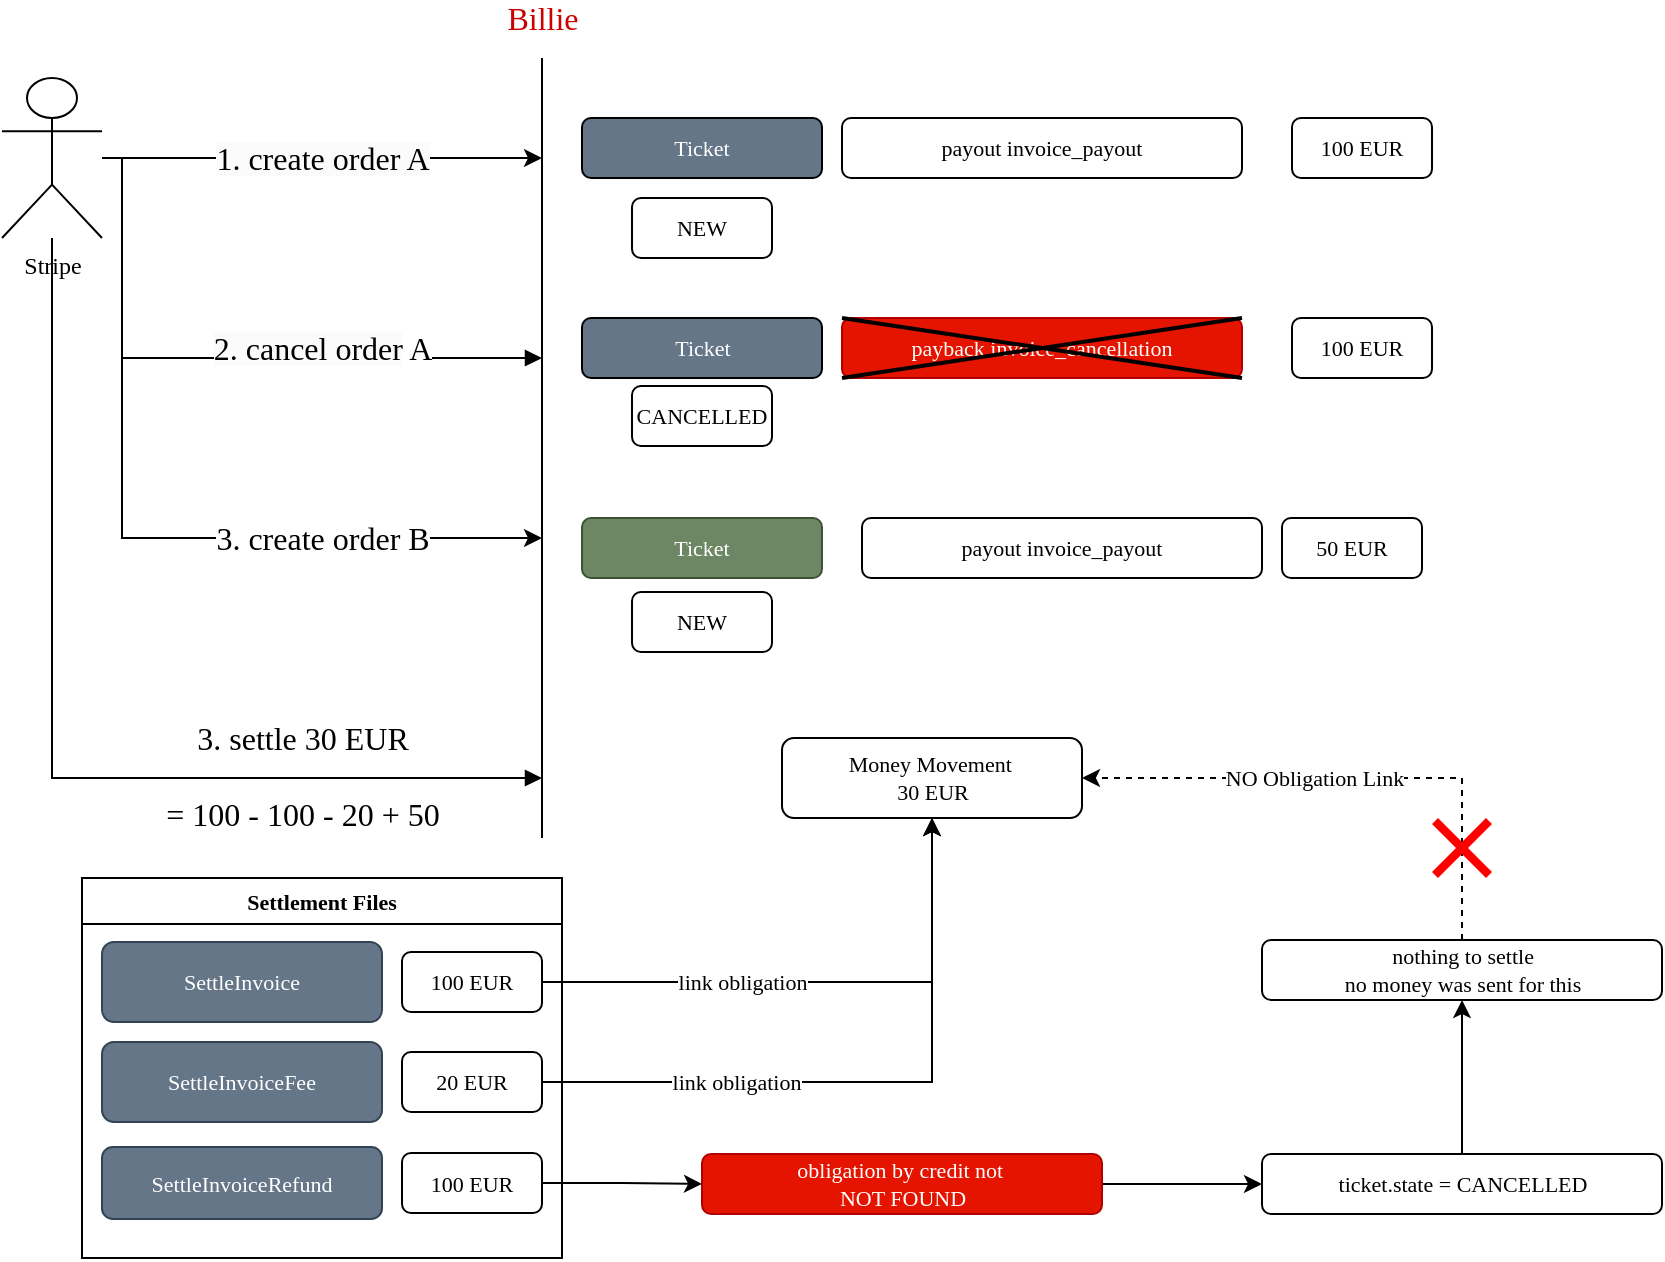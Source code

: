 <mxfile version="24.7.7">
  <diagram name="stripe-cancellation" id="9vGnXSZMH_29Q0xs7oXf">
    <mxGraphModel dx="1026" dy="634" grid="1" gridSize="10" guides="1" tooltips="1" connect="1" arrows="1" fold="1" page="1" pageScale="1" pageWidth="827" pageHeight="1169" math="0" shadow="0">
      <root>
        <mxCell id="0" />
        <mxCell id="1" parent="0" />
        <mxCell id="iBFWwub4erAjE1hQ0Hwy-2" style="edgeStyle=orthogonalEdgeStyle;rounded=0;orthogonalLoop=1;jettySize=auto;html=1;fontFamily=Source Code Pro;fontSource=https%3A%2F%2Ffonts.googleapis.com%2Fcss%3Ffamily%3DSource%2BCode%2BPro;labelBackgroundColor=none;fontColor=default;" edge="1" parent="1" source="iBFWwub4erAjE1hQ0Hwy-10">
          <mxGeometry relative="1" as="geometry">
            <mxPoint x="280" y="90" as="targetPoint" />
          </mxGeometry>
        </mxCell>
        <mxCell id="iBFWwub4erAjE1hQ0Hwy-3" value="&lt;span style=&quot;font-size: 16px; background-color: rgb(251, 251, 251);&quot;&gt;1. create order A&lt;br&gt;&lt;/span&gt;" style="edgeLabel;html=1;align=center;verticalAlign=middle;resizable=0;points=[];fontFamily=Source Code Pro;fontSource=https%3A%2F%2Ffonts.googleapis.com%2Fcss%3Ffamily%3DSource%2BCode%2BPro;fontSize=11;fontColor=default;labelBackgroundColor=default;" connectable="0" vertex="1" parent="iBFWwub4erAjE1hQ0Hwy-2">
          <mxGeometry x="-0.338" y="-1" relative="1" as="geometry">
            <mxPoint x="37" y="-1" as="offset" />
          </mxGeometry>
        </mxCell>
        <mxCell id="iBFWwub4erAjE1hQ0Hwy-4" style="edgeStyle=orthogonalEdgeStyle;shape=connector;rounded=0;orthogonalLoop=1;jettySize=auto;html=1;strokeColor=default;align=center;verticalAlign=middle;fontFamily=Source Code Pro;fontSource=https%3A%2F%2Ffonts.googleapis.com%2Fcss%3Ffamily%3DSource%2BCode%2BPro;fontSize=11;fontColor=default;labelBackgroundColor=none;endArrow=block;endFill=1;" edge="1" parent="1" source="iBFWwub4erAjE1hQ0Hwy-10">
          <mxGeometry relative="1" as="geometry">
            <mxPoint x="280" y="190" as="targetPoint" />
            <Array as="points">
              <mxPoint x="70" y="90" />
              <mxPoint x="70" y="190" />
            </Array>
          </mxGeometry>
        </mxCell>
        <mxCell id="iBFWwub4erAjE1hQ0Hwy-5" value="&lt;font style=&quot;font-size: 16px;&quot;&gt;&lt;span style=&quot;background-color: rgb(251, 251, 251);&quot;&gt;2. cancel order&lt;/span&gt; A&lt;br&gt;&lt;/font&gt;" style="edgeLabel;html=1;align=center;verticalAlign=middle;resizable=0;points=[];fontFamily=Source Code Pro;fontSource=https%3A%2F%2Ffonts.googleapis.com%2Fcss%3Ffamily%3DSource%2BCode%2BPro;fontSize=11;fontColor=default;labelBackgroundColor=default;" connectable="0" vertex="1" parent="iBFWwub4erAjE1hQ0Hwy-4">
          <mxGeometry x="0.138" y="4" relative="1" as="geometry">
            <mxPoint x="28" y="-1" as="offset" />
          </mxGeometry>
        </mxCell>
        <mxCell id="iBFWwub4erAjE1hQ0Hwy-6" style="edgeStyle=orthogonalEdgeStyle;shape=connector;rounded=0;orthogonalLoop=1;jettySize=auto;html=1;strokeColor=default;align=center;verticalAlign=middle;fontFamily=Source Code Pro;fontSource=https%3A%2F%2Ffonts.googleapis.com%2Fcss%3Ffamily%3DSource%2BCode%2BPro;fontSize=11;fontColor=default;labelBackgroundColor=none;endArrow=block;endFill=1;" edge="1" parent="1" source="iBFWwub4erAjE1hQ0Hwy-10">
          <mxGeometry relative="1" as="geometry">
            <mxPoint x="280" y="400" as="targetPoint" />
            <Array as="points">
              <mxPoint x="35" y="400" />
            </Array>
          </mxGeometry>
        </mxCell>
        <mxCell id="iBFWwub4erAjE1hQ0Hwy-7" value="3. settle 30 EUR&lt;div&gt;&lt;br&gt;&lt;/div&gt;&lt;div&gt;= 100 - 100 - 20 + 50&lt;/div&gt;" style="edgeLabel;html=1;align=center;verticalAlign=middle;resizable=0;points=[];fontFamily=Source Code Pro;fontSource=https%3A%2F%2Ffonts.googleapis.com%2Fcss%3Ffamily%3DSource%2BCode%2BPro;fontSize=16;fontColor=default;labelBackgroundColor=none;" connectable="0" vertex="1" parent="iBFWwub4erAjE1hQ0Hwy-6">
          <mxGeometry x="0.336" y="1" relative="1" as="geometry">
            <mxPoint x="51" as="offset" />
          </mxGeometry>
        </mxCell>
        <mxCell id="iBFWwub4erAjE1hQ0Hwy-8" style="edgeStyle=orthogonalEdgeStyle;rounded=0;orthogonalLoop=1;jettySize=auto;html=1;fontFamily=Source Code Pro;fontSource=https%3A%2F%2Ffonts.googleapis.com%2Fcss%3Ffamily%3DSource%2BCode%2BPro;" edge="1" parent="1" source="iBFWwub4erAjE1hQ0Hwy-10">
          <mxGeometry relative="1" as="geometry">
            <mxPoint x="280" y="280" as="targetPoint" />
            <Array as="points">
              <mxPoint x="70" y="90" />
              <mxPoint x="70" y="280" />
            </Array>
          </mxGeometry>
        </mxCell>
        <mxCell id="iBFWwub4erAjE1hQ0Hwy-9" value="3. create order B" style="edgeLabel;html=1;align=center;verticalAlign=middle;resizable=0;points=[];fontFamily=Source Code Pro;fontSource=https%3A%2F%2Ffonts.googleapis.com%2Fcss%3Ffamily%3DSource%2BCode%2BPro;fontSize=16;" connectable="0" vertex="1" parent="iBFWwub4erAjE1hQ0Hwy-8">
          <mxGeometry x="0.369" y="-1" relative="1" as="geometry">
            <mxPoint x="19" y="-1" as="offset" />
          </mxGeometry>
        </mxCell>
        <mxCell id="iBFWwub4erAjE1hQ0Hwy-10" value="Stripe" style="shape=umlActor;verticalLabelPosition=bottom;verticalAlign=top;html=1;outlineConnect=0;fontFamily=Source Code Pro;fontSource=https%3A%2F%2Ffonts.googleapis.com%2Fcss%3Ffamily%3DSource%2BCode%2BPro;labelBackgroundColor=none;" vertex="1" parent="1">
          <mxGeometry x="10" y="50" width="50" height="80" as="geometry" />
        </mxCell>
        <mxCell id="iBFWwub4erAjE1hQ0Hwy-11" value="" style="endArrow=none;html=1;rounded=0;fontFamily=Source Code Pro;fontSource=https%3A%2F%2Ffonts.googleapis.com%2Fcss%3Ffamily%3DSource%2BCode%2BPro;labelBackgroundColor=none;fontColor=default;" edge="1" parent="1">
          <mxGeometry width="50" height="50" relative="1" as="geometry">
            <mxPoint x="280" y="430" as="sourcePoint" />
            <mxPoint x="280" y="40" as="targetPoint" />
            <Array as="points" />
          </mxGeometry>
        </mxCell>
        <mxCell id="iBFWwub4erAjE1hQ0Hwy-12" value="Billie" style="edgeLabel;html=1;align=center;verticalAlign=middle;resizable=0;points=[];labelBackgroundColor=none;fontFamily=Source Code Pro;fontSource=https%3A%2F%2Ffonts.googleapis.com%2Fcss%3Ffamily%3DSource%2BCode%2BPro;fontSize=16;fontColor=#CC0000;" connectable="0" vertex="1" parent="iBFWwub4erAjE1hQ0Hwy-11">
          <mxGeometry x="-0.594" y="1" relative="1" as="geometry">
            <mxPoint x="1" y="-331" as="offset" />
          </mxGeometry>
        </mxCell>
        <mxCell id="iBFWwub4erAjE1hQ0Hwy-13" value="Ticket" style="rounded=1;html=1;fontFamily=Source Code Pro;fontSource=https%3A%2F%2Ffonts.googleapis.com%2Fcss%3Ffamily%3DSource%2BCode%2BPro;fontSize=11;fontColor=#ffffff;labelBackgroundColor=none;fillColor=#647687;strokeColor=default;" vertex="1" parent="1">
          <mxGeometry x="300" y="170" width="120" height="30" as="geometry" />
        </mxCell>
        <mxCell id="iBFWwub4erAjE1hQ0Hwy-14" value="payback&amp;nbsp;invoice_cancellation" style="rounded=1;whiteSpace=wrap;html=1;fontFamily=Source Code Pro;fontSource=https%3A%2F%2Ffonts.googleapis.com%2Fcss%3Ffamily%3DSource%2BCode%2BPro;fontSize=11;fontColor=#ffffff;labelBackgroundColor=none;fillColor=#e51400;strokeColor=#B20000;" vertex="1" parent="1">
          <mxGeometry x="430" y="170" width="200" height="30" as="geometry" />
        </mxCell>
        <mxCell id="iBFWwub4erAjE1hQ0Hwy-15" value="payout invoice_payout" style="rounded=1;whiteSpace=wrap;html=1;fontFamily=Source Code Pro;fontSource=https%3A%2F%2Ffonts.googleapis.com%2Fcss%3Ffamily%3DSource%2BCode%2BPro;fontSize=11;fontColor=default;labelBackgroundColor=none;" vertex="1" parent="1">
          <mxGeometry x="430" y="70" width="200" height="30" as="geometry" />
        </mxCell>
        <mxCell id="iBFWwub4erAjE1hQ0Hwy-16" value="NEW" style="rounded=1;whiteSpace=wrap;html=1;fontFamily=Source Code Pro;fontSource=https%3A%2F%2Ffonts.googleapis.com%2Fcss%3Ffamily%3DSource%2BCode%2BPro;fontSize=11;fontColor=default;labelBackgroundColor=none;" vertex="1" parent="1">
          <mxGeometry x="325" y="110" width="70" height="30" as="geometry" />
        </mxCell>
        <mxCell id="iBFWwub4erAjE1hQ0Hwy-19" value="Ticket" style="rounded=1;whiteSpace=wrap;html=1;fontFamily=Source Code Pro;fontSource=https%3A%2F%2Ffonts.googleapis.com%2Fcss%3Ffamily%3DSource%2BCode%2BPro;fontSize=11;fontColor=#ffffff;labelBackgroundColor=none;fillColor=#647687;strokeColor=default;" vertex="1" parent="1">
          <mxGeometry x="300" y="70" width="120" height="30" as="geometry" />
        </mxCell>
        <mxCell id="iBFWwub4erAjE1hQ0Hwy-20" value="CANCELLED" style="rounded=1;whiteSpace=wrap;html=1;fontFamily=Source Code Pro;fontSource=https%3A%2F%2Ffonts.googleapis.com%2Fcss%3Ffamily%3DSource%2BCode%2BPro;fontSize=11;fontColor=default;labelBackgroundColor=none;" vertex="1" parent="1">
          <mxGeometry x="325" y="204" width="70" height="30" as="geometry" />
        </mxCell>
        <mxCell id="iBFWwub4erAjE1hQ0Hwy-21" value="" style="endArrow=none;html=1;rounded=0;entryX=1;entryY=0;entryDx=0;entryDy=0;exitX=0;exitY=1;exitDx=0;exitDy=0;strokeWidth=2;fontFamily=Source Code Pro;fontSource=https%3A%2F%2Ffonts.googleapis.com%2Fcss%3Ffamily%3DSource%2BCode%2BPro;" edge="1" parent="1" source="iBFWwub4erAjE1hQ0Hwy-14" target="iBFWwub4erAjE1hQ0Hwy-14">
          <mxGeometry width="50" height="50" relative="1" as="geometry">
            <mxPoint x="430" y="310" as="sourcePoint" />
            <mxPoint x="480" y="260" as="targetPoint" />
          </mxGeometry>
        </mxCell>
        <mxCell id="iBFWwub4erAjE1hQ0Hwy-22" value="" style="endArrow=none;html=1;rounded=0;exitX=0;exitY=0;exitDx=0;exitDy=0;entryX=1;entryY=1;entryDx=0;entryDy=0;strokeWidth=2;fontFamily=Source Code Pro;fontSource=https%3A%2F%2Ffonts.googleapis.com%2Fcss%3Ffamily%3DSource%2BCode%2BPro;" edge="1" parent="1" source="iBFWwub4erAjE1hQ0Hwy-14" target="iBFWwub4erAjE1hQ0Hwy-14">
          <mxGeometry width="50" height="50" relative="1" as="geometry">
            <mxPoint x="430" y="310" as="sourcePoint" />
            <mxPoint x="480" y="260" as="targetPoint" />
          </mxGeometry>
        </mxCell>
        <mxCell id="iBFWwub4erAjE1hQ0Hwy-23" value="100 EUR" style="rounded=1;whiteSpace=wrap;html=1;fontFamily=Source Code Pro;fontSource=https%3A%2F%2Ffonts.googleapis.com%2Fcss%3Ffamily%3DSource%2BCode%2BPro;fontSize=11;fontColor=default;labelBackgroundColor=none;" vertex="1" parent="1">
          <mxGeometry x="655" y="70" width="70" height="30" as="geometry" />
        </mxCell>
        <mxCell id="iBFWwub4erAjE1hQ0Hwy-24" value="Money Movement&amp;nbsp;&lt;div&gt;30 EUR&lt;/div&gt;" style="rounded=1;html=1;fontFamily=Source Code Pro;fontSource=https%3A%2F%2Ffonts.googleapis.com%2Fcss%3Ffamily%3DSource%2BCode%2BPro;fontSize=11;fontColor=default;labelBackgroundColor=none;" vertex="1" parent="1">
          <mxGeometry x="400" y="380" width="150" height="40" as="geometry" />
        </mxCell>
        <mxCell id="iBFWwub4erAjE1hQ0Hwy-25" value="Settlement Files" style="swimlane;whiteSpace=wrap;html=1;fontFamily=Source Code Pro;fontSource=https%3A%2F%2Ffonts.googleapis.com%2Fcss%3Ffamily%3DSource%2BCode%2BPro;fontSize=11;fontColor=default;labelBackgroundColor=default;" vertex="1" parent="1">
          <mxGeometry x="50" y="450" width="240" height="190" as="geometry" />
        </mxCell>
        <mxCell id="iBFWwub4erAjE1hQ0Hwy-26" value="SettleInvoice" style="rounded=1;whiteSpace=wrap;html=1;strokeColor=#314354;align=center;verticalAlign=middle;fontFamily=Source Code Pro;fontSource=https%3A%2F%2Ffonts.googleapis.com%2Fcss%3Ffamily%3DSource%2BCode%2BPro;fontSize=11;labelBackgroundColor=none;fillColor=#647687;fontColor=#ffffff;" vertex="1" parent="iBFWwub4erAjE1hQ0Hwy-25">
          <mxGeometry x="10" y="32" width="140" height="40" as="geometry" />
        </mxCell>
        <mxCell id="iBFWwub4erAjE1hQ0Hwy-27" value="SettleInvoiceFee" style="rounded=1;whiteSpace=wrap;html=1;strokeColor=#314354;align=center;verticalAlign=middle;fontFamily=Source Code Pro;fontSource=https%3A%2F%2Ffonts.googleapis.com%2Fcss%3Ffamily%3DSource%2BCode%2BPro;fontSize=11;labelBackgroundColor=none;fillColor=#647687;fontColor=#ffffff;" vertex="1" parent="iBFWwub4erAjE1hQ0Hwy-25">
          <mxGeometry x="10" y="82" width="140" height="40" as="geometry" />
        </mxCell>
        <mxCell id="iBFWwub4erAjE1hQ0Hwy-28" value="SettleInvoiceRefund" style="rounded=1;whiteSpace=wrap;html=1;strokeColor=#314354;align=center;verticalAlign=middle;fontFamily=Source Code Pro;fontSource=https%3A%2F%2Ffonts.googleapis.com%2Fcss%3Ffamily%3DSource%2BCode%2BPro;fontSize=11;labelBackgroundColor=none;fillColor=#647687;fontColor=#ffffff;" vertex="1" parent="iBFWwub4erAjE1hQ0Hwy-25">
          <mxGeometry x="10" y="134.5" width="140" height="36" as="geometry" />
        </mxCell>
        <mxCell id="iBFWwub4erAjE1hQ0Hwy-29" value="20 EUR" style="rounded=1;whiteSpace=wrap;html=1;fontFamily=Source Code Pro;fontSource=https%3A%2F%2Ffonts.googleapis.com%2Fcss%3Ffamily%3DSource%2BCode%2BPro;fontSize=11;fontColor=default;labelBackgroundColor=none;" vertex="1" parent="iBFWwub4erAjE1hQ0Hwy-25">
          <mxGeometry x="160" y="87" width="70" height="30" as="geometry" />
        </mxCell>
        <mxCell id="iBFWwub4erAjE1hQ0Hwy-30" value="100 EUR" style="rounded=1;whiteSpace=wrap;html=1;fontFamily=Source Code Pro;fontSource=https%3A%2F%2Ffonts.googleapis.com%2Fcss%3Ffamily%3DSource%2BCode%2BPro;fontSize=11;fontColor=default;labelBackgroundColor=none;" vertex="1" parent="iBFWwub4erAjE1hQ0Hwy-25">
          <mxGeometry x="160" y="137.5" width="70" height="30" as="geometry" />
        </mxCell>
        <mxCell id="iBFWwub4erAjE1hQ0Hwy-31" value="100 EUR" style="rounded=1;whiteSpace=wrap;html=1;fontFamily=Source Code Pro;fontSource=https%3A%2F%2Ffonts.googleapis.com%2Fcss%3Ffamily%3DSource%2BCode%2BPro;fontSize=11;fontColor=default;labelBackgroundColor=none;" vertex="1" parent="iBFWwub4erAjE1hQ0Hwy-25">
          <mxGeometry x="160" y="37" width="70" height="30" as="geometry" />
        </mxCell>
        <mxCell id="iBFWwub4erAjE1hQ0Hwy-32" style="edgeStyle=orthogonalEdgeStyle;shape=connector;rounded=0;orthogonalLoop=1;jettySize=auto;html=1;entryX=0.5;entryY=1;entryDx=0;entryDy=0;strokeColor=default;align=center;verticalAlign=middle;fontFamily=Source Code Pro;fontSource=https%3A%2F%2Ffonts.googleapis.com%2Fcss%3Ffamily%3DSource%2BCode%2BPro;fontSize=11;fontColor=default;labelBackgroundColor=default;endArrow=classic;" edge="1" parent="1" source="iBFWwub4erAjE1hQ0Hwy-31" target="iBFWwub4erAjE1hQ0Hwy-24">
          <mxGeometry relative="1" as="geometry" />
        </mxCell>
        <mxCell id="iBFWwub4erAjE1hQ0Hwy-33" value="link obligation" style="edgeLabel;html=1;align=center;verticalAlign=middle;resizable=0;points=[];fontFamily=Source Code Pro;fontSource=https%3A%2F%2Ffonts.googleapis.com%2Fcss%3Ffamily%3DSource%2BCode%2BPro;fontSize=11;fontColor=default;labelBackgroundColor=default;" connectable="0" vertex="1" parent="iBFWwub4erAjE1hQ0Hwy-32">
          <mxGeometry x="0.062" y="-1" relative="1" as="geometry">
            <mxPoint x="-47" y="-1" as="offset" />
          </mxGeometry>
        </mxCell>
        <mxCell id="iBFWwub4erAjE1hQ0Hwy-34" style="edgeStyle=orthogonalEdgeStyle;shape=connector;rounded=0;orthogonalLoop=1;jettySize=auto;html=1;entryX=0.5;entryY=1;entryDx=0;entryDy=0;strokeColor=default;align=center;verticalAlign=middle;fontFamily=Source Code Pro;fontSource=https%3A%2F%2Ffonts.googleapis.com%2Fcss%3Ffamily%3DSource%2BCode%2BPro;fontSize=11;fontColor=default;labelBackgroundColor=default;endArrow=classic;" edge="1" parent="1" source="iBFWwub4erAjE1hQ0Hwy-29" target="iBFWwub4erAjE1hQ0Hwy-24">
          <mxGeometry relative="1" as="geometry" />
        </mxCell>
        <mxCell id="iBFWwub4erAjE1hQ0Hwy-35" value="link obligation" style="edgeLabel;html=1;align=center;verticalAlign=middle;resizable=0;points=[];fontFamily=Source Code Pro;fontSource=https%3A%2F%2Ffonts.googleapis.com%2Fcss%3Ffamily%3DSource%2BCode%2BPro;fontSize=11;fontColor=default;labelBackgroundColor=default;" connectable="0" vertex="1" parent="iBFWwub4erAjE1hQ0Hwy-34">
          <mxGeometry x="-0.614" y="1" relative="1" as="geometry">
            <mxPoint x="34" y="1" as="offset" />
          </mxGeometry>
        </mxCell>
        <mxCell id="iBFWwub4erAjE1hQ0Hwy-37" value="" style="edgeStyle=orthogonalEdgeStyle;shape=connector;rounded=0;orthogonalLoop=1;jettySize=auto;html=1;strokeColor=default;align=center;verticalAlign=middle;fontFamily=Source Code Pro;fontSource=https%3A%2F%2Ffonts.googleapis.com%2Fcss%3Ffamily%3DSource%2BCode%2BPro;fontSize=11;fontColor=default;labelBackgroundColor=default;endArrow=classic;" edge="1" parent="1" source="iBFWwub4erAjE1hQ0Hwy-38" target="iBFWwub4erAjE1hQ0Hwy-40">
          <mxGeometry relative="1" as="geometry" />
        </mxCell>
        <mxCell id="iBFWwub4erAjE1hQ0Hwy-38" value="obligation by credit not&amp;nbsp;&lt;div&gt;NOT FOUND&lt;/div&gt;" style="rounded=1;html=1;fontFamily=Source Code Pro;fontSource=https%3A%2F%2Ffonts.googleapis.com%2Fcss%3Ffamily%3DSource%2BCode%2BPro;fontSize=11;fontColor=#ffffff;labelBackgroundColor=none;fillColor=#e51400;strokeColor=#B20000;" vertex="1" parent="1">
          <mxGeometry x="360" y="588" width="200" height="30" as="geometry" />
        </mxCell>
        <mxCell id="iBFWwub4erAjE1hQ0Hwy-39" value="" style="edgeStyle=orthogonalEdgeStyle;shape=connector;rounded=0;orthogonalLoop=1;jettySize=auto;html=1;strokeColor=default;align=center;verticalAlign=middle;fontFamily=Source Code Pro;fontSource=https%3A%2F%2Ffonts.googleapis.com%2Fcss%3Ffamily%3DSource%2BCode%2BPro;fontSize=11;fontColor=default;labelBackgroundColor=default;endArrow=classic;" edge="1" parent="1" source="iBFWwub4erAjE1hQ0Hwy-40" target="iBFWwub4erAjE1hQ0Hwy-43">
          <mxGeometry relative="1" as="geometry" />
        </mxCell>
        <mxCell id="iBFWwub4erAjE1hQ0Hwy-40" value="ticket.state = CANCELLED" style="rounded=1;html=1;fontFamily=Source Code Pro;fontSource=https%3A%2F%2Ffonts.googleapis.com%2Fcss%3Ffamily%3DSource%2BCode%2BPro;fontSize=11;fontColor=default;labelBackgroundColor=none;" vertex="1" parent="1">
          <mxGeometry x="640" y="588" width="200" height="30" as="geometry" />
        </mxCell>
        <mxCell id="iBFWwub4erAjE1hQ0Hwy-41" style="edgeStyle=orthogonalEdgeStyle;shape=connector;rounded=0;orthogonalLoop=1;jettySize=auto;html=1;entryX=1;entryY=0.5;entryDx=0;entryDy=0;strokeColor=default;align=center;verticalAlign=middle;fontFamily=Source Code Pro;fontSource=https%3A%2F%2Ffonts.googleapis.com%2Fcss%3Ffamily%3DSource%2BCode%2BPro;fontSize=11;fontColor=default;labelBackgroundColor=default;endArrow=classic;dashed=1;" edge="1" parent="1" source="iBFWwub4erAjE1hQ0Hwy-43" target="iBFWwub4erAjE1hQ0Hwy-24">
          <mxGeometry relative="1" as="geometry">
            <Array as="points">
              <mxPoint x="740" y="400" />
            </Array>
          </mxGeometry>
        </mxCell>
        <mxCell id="iBFWwub4erAjE1hQ0Hwy-42" value="NO Obligation Link" style="edgeLabel;html=1;align=center;verticalAlign=middle;resizable=0;points=[];fontFamily=Source Code Pro;fontSource=https%3A%2F%2Ffonts.googleapis.com%2Fcss%3Ffamily%3DSource%2BCode%2BPro;fontSize=11;fontColor=default;labelBackgroundColor=default;" connectable="0" vertex="1" parent="iBFWwub4erAjE1hQ0Hwy-41">
          <mxGeometry x="0.144" relative="1" as="geometry">
            <mxPoint as="offset" />
          </mxGeometry>
        </mxCell>
        <mxCell id="iBFWwub4erAjE1hQ0Hwy-43" value="nothing to settle&lt;div&gt;no money was sent for this&lt;/div&gt;" style="rounded=1;html=1;fontFamily=Source Code Pro;fontSource=https%3A%2F%2Ffonts.googleapis.com%2Fcss%3Ffamily%3DSource%2BCode%2BPro;fontSize=11;fontColor=default;labelBackgroundColor=none;" vertex="1" parent="1">
          <mxGeometry x="640" y="481" width="200" height="30" as="geometry" />
        </mxCell>
        <mxCell id="iBFWwub4erAjE1hQ0Hwy-44" value="" style="shape=mxgraph.mockup.markup.redX;fillColor=#ff0000;html=1;shadow=0;whiteSpace=wrap;strokeColor=none;fontFamily=Source Code Pro;fontSource=https%3A%2F%2Ffonts.googleapis.com%2Fcss%3Ffamily%3DSource%2BCode%2BPro;fontSize=11;fontColor=default;labelBackgroundColor=default;" vertex="1" parent="1">
          <mxGeometry x="725" y="420" width="30" height="30" as="geometry" />
        </mxCell>
        <mxCell id="iBFWwub4erAjE1hQ0Hwy-45" value="payout invoice_payout" style="rounded=1;whiteSpace=wrap;html=1;fontFamily=Source Code Pro;fontSource=https%3A%2F%2Ffonts.googleapis.com%2Fcss%3Ffamily%3DSource%2BCode%2BPro;fontSize=11;fontColor=default;labelBackgroundColor=none;" vertex="1" parent="1">
          <mxGeometry x="440" y="270" width="200" height="30" as="geometry" />
        </mxCell>
        <mxCell id="iBFWwub4erAjE1hQ0Hwy-47" value="Ticket" style="rounded=1;whiteSpace=wrap;html=1;fontFamily=Source Code Pro;fontSource=https%3A%2F%2Ffonts.googleapis.com%2Fcss%3Ffamily%3DSource%2BCode%2BPro;fontSize=11;fontColor=#ffffff;labelBackgroundColor=none;fillColor=#6d8764;strokeColor=#3A5431;" vertex="1" parent="1">
          <mxGeometry x="300" y="270" width="120" height="30" as="geometry" />
        </mxCell>
        <mxCell id="iBFWwub4erAjE1hQ0Hwy-48" value="50 EUR" style="rounded=1;whiteSpace=wrap;html=1;fontFamily=Source Code Pro;fontSource=https%3A%2F%2Ffonts.googleapis.com%2Fcss%3Ffamily%3DSource%2BCode%2BPro;fontSize=11;fontColor=default;labelBackgroundColor=none;" vertex="1" parent="1">
          <mxGeometry x="650" y="270" width="70" height="30" as="geometry" />
        </mxCell>
        <mxCell id="iBFWwub4erAjE1hQ0Hwy-49" style="edgeStyle=orthogonalEdgeStyle;shape=connector;rounded=0;orthogonalLoop=1;jettySize=auto;html=1;entryX=0;entryY=0.5;entryDx=0;entryDy=0;strokeColor=default;align=center;verticalAlign=middle;fontFamily=Source Code Pro;fontSource=https%3A%2F%2Ffonts.googleapis.com%2Fcss%3Ffamily%3DSource%2BCode%2BPro;fontSize=11;fontColor=default;labelBackgroundColor=none;endArrow=classic;" edge="1" parent="1" source="iBFWwub4erAjE1hQ0Hwy-30" target="iBFWwub4erAjE1hQ0Hwy-38">
          <mxGeometry relative="1" as="geometry" />
        </mxCell>
        <mxCell id="iBFWwub4erAjE1hQ0Hwy-50" value="100 EUR" style="rounded=1;whiteSpace=wrap;html=1;fontFamily=Source Code Pro;fontSource=https%3A%2F%2Ffonts.googleapis.com%2Fcss%3Ffamily%3DSource%2BCode%2BPro;fontSize=11;fontColor=default;labelBackgroundColor=none;" vertex="1" parent="1">
          <mxGeometry x="655" y="170" width="70" height="30" as="geometry" />
        </mxCell>
        <mxCell id="iBFWwub4erAjE1hQ0Hwy-51" value="NEW" style="rounded=1;whiteSpace=wrap;html=1;fontFamily=Source Code Pro;fontSource=https%3A%2F%2Ffonts.googleapis.com%2Fcss%3Ffamily%3DSource%2BCode%2BPro;fontSize=11;fontColor=default;labelBackgroundColor=none;" vertex="1" parent="1">
          <mxGeometry x="325" y="307" width="70" height="30" as="geometry" />
        </mxCell>
      </root>
    </mxGraphModel>
  </diagram>
</mxfile>
